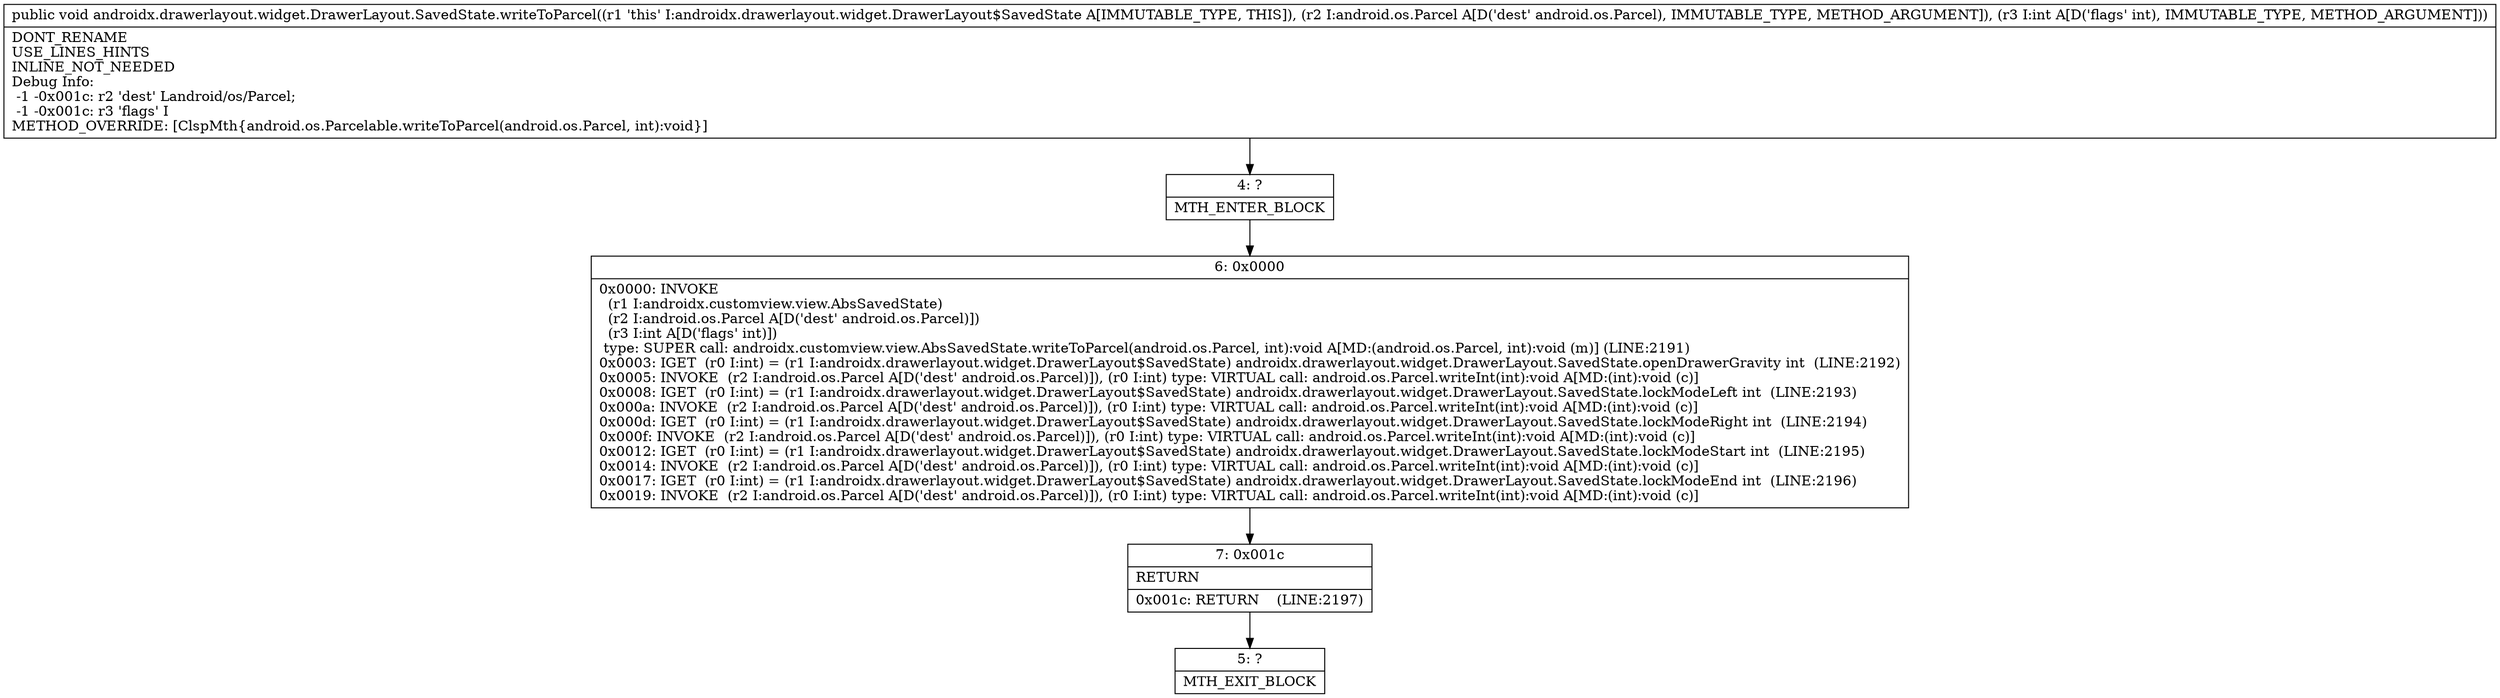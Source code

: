 digraph "CFG forandroidx.drawerlayout.widget.DrawerLayout.SavedState.writeToParcel(Landroid\/os\/Parcel;I)V" {
Node_4 [shape=record,label="{4\:\ ?|MTH_ENTER_BLOCK\l}"];
Node_6 [shape=record,label="{6\:\ 0x0000|0x0000: INVOKE  \l  (r1 I:androidx.customview.view.AbsSavedState)\l  (r2 I:android.os.Parcel A[D('dest' android.os.Parcel)])\l  (r3 I:int A[D('flags' int)])\l type: SUPER call: androidx.customview.view.AbsSavedState.writeToParcel(android.os.Parcel, int):void A[MD:(android.os.Parcel, int):void (m)] (LINE:2191)\l0x0003: IGET  (r0 I:int) = (r1 I:androidx.drawerlayout.widget.DrawerLayout$SavedState) androidx.drawerlayout.widget.DrawerLayout.SavedState.openDrawerGravity int  (LINE:2192)\l0x0005: INVOKE  (r2 I:android.os.Parcel A[D('dest' android.os.Parcel)]), (r0 I:int) type: VIRTUAL call: android.os.Parcel.writeInt(int):void A[MD:(int):void (c)]\l0x0008: IGET  (r0 I:int) = (r1 I:androidx.drawerlayout.widget.DrawerLayout$SavedState) androidx.drawerlayout.widget.DrawerLayout.SavedState.lockModeLeft int  (LINE:2193)\l0x000a: INVOKE  (r2 I:android.os.Parcel A[D('dest' android.os.Parcel)]), (r0 I:int) type: VIRTUAL call: android.os.Parcel.writeInt(int):void A[MD:(int):void (c)]\l0x000d: IGET  (r0 I:int) = (r1 I:androidx.drawerlayout.widget.DrawerLayout$SavedState) androidx.drawerlayout.widget.DrawerLayout.SavedState.lockModeRight int  (LINE:2194)\l0x000f: INVOKE  (r2 I:android.os.Parcel A[D('dest' android.os.Parcel)]), (r0 I:int) type: VIRTUAL call: android.os.Parcel.writeInt(int):void A[MD:(int):void (c)]\l0x0012: IGET  (r0 I:int) = (r1 I:androidx.drawerlayout.widget.DrawerLayout$SavedState) androidx.drawerlayout.widget.DrawerLayout.SavedState.lockModeStart int  (LINE:2195)\l0x0014: INVOKE  (r2 I:android.os.Parcel A[D('dest' android.os.Parcel)]), (r0 I:int) type: VIRTUAL call: android.os.Parcel.writeInt(int):void A[MD:(int):void (c)]\l0x0017: IGET  (r0 I:int) = (r1 I:androidx.drawerlayout.widget.DrawerLayout$SavedState) androidx.drawerlayout.widget.DrawerLayout.SavedState.lockModeEnd int  (LINE:2196)\l0x0019: INVOKE  (r2 I:android.os.Parcel A[D('dest' android.os.Parcel)]), (r0 I:int) type: VIRTUAL call: android.os.Parcel.writeInt(int):void A[MD:(int):void (c)]\l}"];
Node_7 [shape=record,label="{7\:\ 0x001c|RETURN\l|0x001c: RETURN    (LINE:2197)\l}"];
Node_5 [shape=record,label="{5\:\ ?|MTH_EXIT_BLOCK\l}"];
MethodNode[shape=record,label="{public void androidx.drawerlayout.widget.DrawerLayout.SavedState.writeToParcel((r1 'this' I:androidx.drawerlayout.widget.DrawerLayout$SavedState A[IMMUTABLE_TYPE, THIS]), (r2 I:android.os.Parcel A[D('dest' android.os.Parcel), IMMUTABLE_TYPE, METHOD_ARGUMENT]), (r3 I:int A[D('flags' int), IMMUTABLE_TYPE, METHOD_ARGUMENT]))  | DONT_RENAME\lUSE_LINES_HINTS\lINLINE_NOT_NEEDED\lDebug Info:\l  \-1 \-0x001c: r2 'dest' Landroid\/os\/Parcel;\l  \-1 \-0x001c: r3 'flags' I\lMETHOD_OVERRIDE: [ClspMth\{android.os.Parcelable.writeToParcel(android.os.Parcel, int):void\}]\l}"];
MethodNode -> Node_4;Node_4 -> Node_6;
Node_6 -> Node_7;
Node_7 -> Node_5;
}

